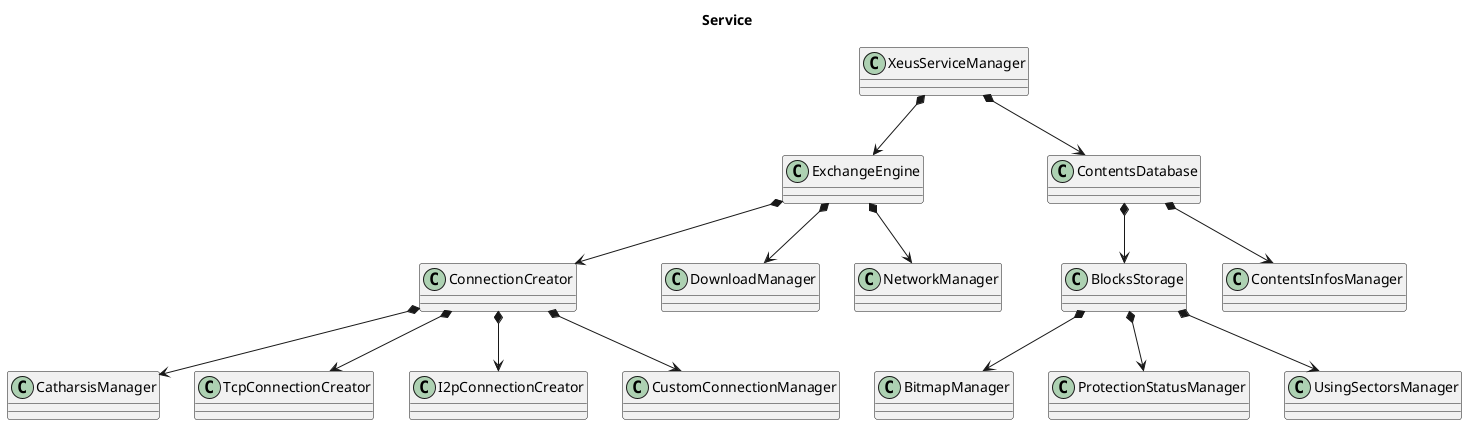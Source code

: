 @startuml

title Service

XeusServiceManager *--> ExchangeEngine
XeusServiceManager *--> ContentsDatabase

ContentsDatabase *--> BlocksStorage
ContentsDatabase *--> ContentsInfosManager

BlocksStorage *--> BitmapManager
BlocksStorage *--> ProtectionStatusManager
BlocksStorage *--> UsingSectorsManager

ExchangeEngine *--> ConnectionCreator
ExchangeEngine *--> DownloadManager
ExchangeEngine *--> NetworkManager

ConnectionCreator *--> CatharsisManager
ConnectionCreator *--> TcpConnectionCreator
ConnectionCreator *--> I2pConnectionCreator
ConnectionCreator *--> CustomConnectionManager

@enduml
